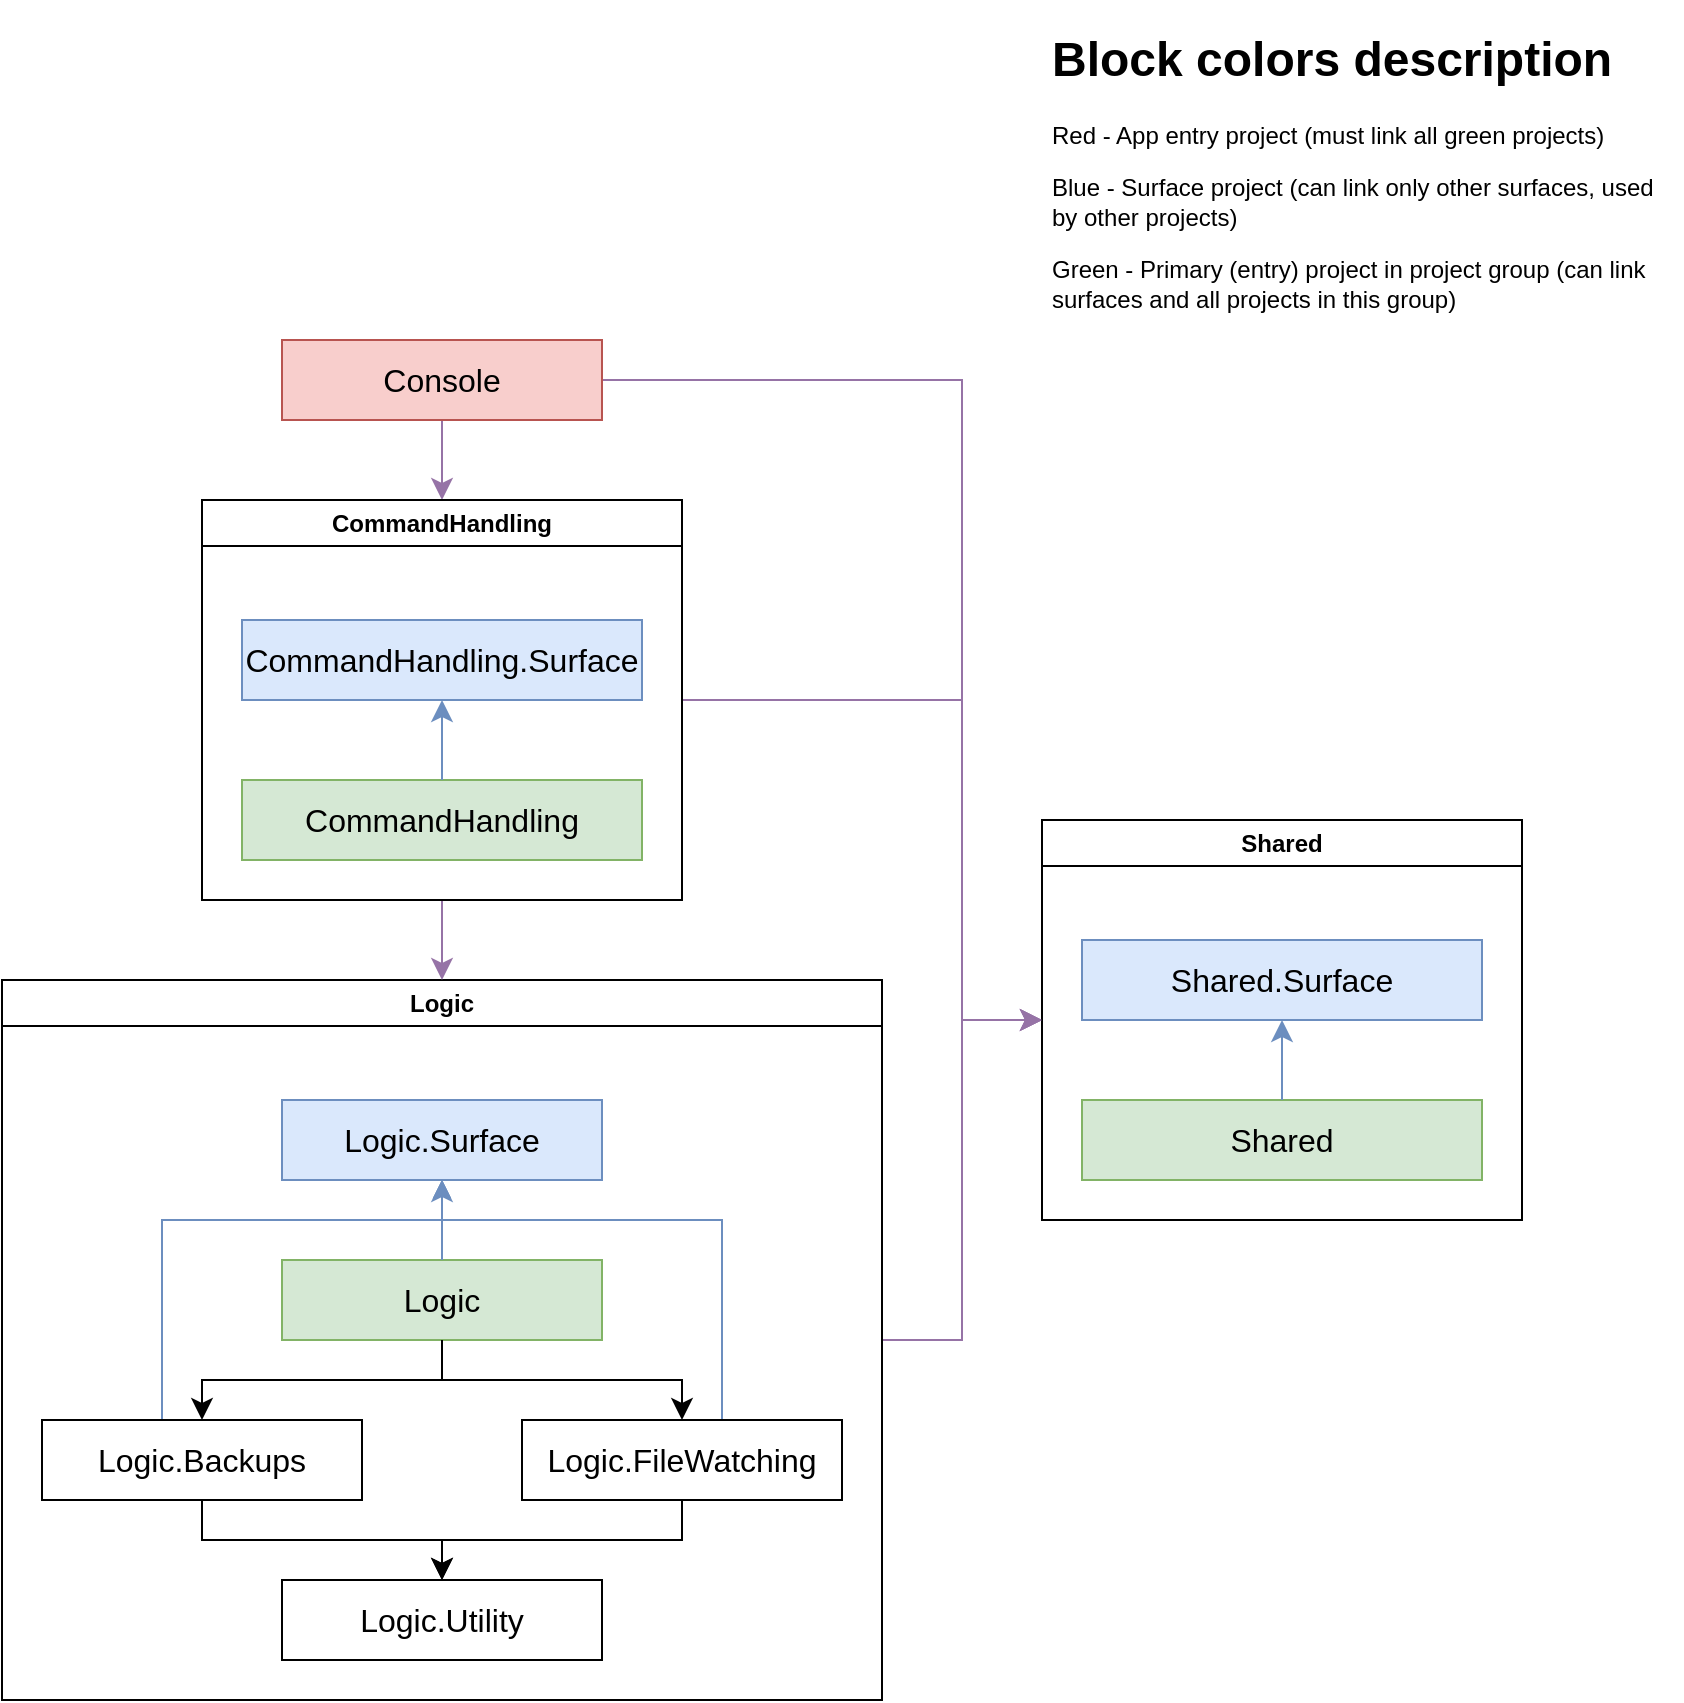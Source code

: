 <mxfile version="22.1.17" type="device">
  <diagram name="Page-1" id="39o9du39Edy6_A6eBiVB">
    <mxGraphModel dx="2234" dy="1233" grid="1" gridSize="10" guides="1" tooltips="1" connect="1" arrows="1" fold="1" page="0" pageScale="1" pageWidth="827" pageHeight="1169" math="0" shadow="0">
      <root>
        <mxCell id="0" />
        <mxCell id="1" parent="0" />
        <mxCell id="gzExiIxK1UzE77gVFLom-39" style="edgeStyle=orthogonalEdgeStyle;shape=connector;rounded=0;orthogonalLoop=1;jettySize=auto;html=1;entryX=0.5;entryY=0;entryDx=0;entryDy=0;labelBackgroundColor=default;strokeColor=#9673a6;align=center;verticalAlign=middle;fontFamily=Helvetica;fontSize=12;fontColor=default;endArrow=classic;startSize=8;endSize=8;fillColor=#e1d5e7;" parent="1" source="gzExiIxK1UzE77gVFLom-14" target="gzExiIxK1UzE77gVFLom-35" edge="1">
          <mxGeometry relative="1" as="geometry" />
        </mxCell>
        <mxCell id="gzExiIxK1UzE77gVFLom-40" style="edgeStyle=orthogonalEdgeStyle;shape=connector;rounded=0;orthogonalLoop=1;jettySize=auto;html=1;entryX=0;entryY=0.5;entryDx=0;entryDy=0;labelBackgroundColor=default;strokeColor=#9673a6;align=center;verticalAlign=middle;fontFamily=Helvetica;fontSize=12;fontColor=default;endArrow=classic;startSize=8;endSize=8;fillColor=#e1d5e7;" parent="1" source="gzExiIxK1UzE77gVFLom-14" target="gzExiIxK1UzE77gVFLom-34" edge="1">
          <mxGeometry relative="1" as="geometry">
            <Array as="points">
              <mxPoint x="40" y="20" />
              <mxPoint x="40" y="340" />
            </Array>
          </mxGeometry>
        </mxCell>
        <mxCell id="gzExiIxK1UzE77gVFLom-14" value="Console" style="rounded=0;whiteSpace=wrap;html=1;fontSize=16;fillColor=#f8cecc;strokeColor=#b85450;" parent="1" vertex="1">
          <mxGeometry x="-300" width="160" height="40" as="geometry" />
        </mxCell>
        <mxCell id="gzExiIxK1UzE77gVFLom-38" style="edgeStyle=orthogonalEdgeStyle;shape=connector;rounded=0;orthogonalLoop=1;jettySize=auto;html=1;entryX=0;entryY=0.5;entryDx=0;entryDy=0;labelBackgroundColor=default;strokeColor=#9673a6;align=center;verticalAlign=middle;fontFamily=Helvetica;fontSize=12;fontColor=default;endArrow=classic;startSize=8;endSize=8;fillColor=#e1d5e7;" parent="1" source="gzExiIxK1UzE77gVFLom-33" target="gzExiIxK1UzE77gVFLom-34" edge="1">
          <mxGeometry relative="1" as="geometry">
            <Array as="points">
              <mxPoint x="40" y="500" />
              <mxPoint x="40" y="340" />
            </Array>
          </mxGeometry>
        </mxCell>
        <mxCell id="gzExiIxK1UzE77gVFLom-33" value="Logic" style="swimlane;whiteSpace=wrap;html=1;fontFamily=Helvetica;fontSize=12;fontColor=default;" parent="1" vertex="1">
          <mxGeometry x="-440" y="320" width="440" height="360" as="geometry" />
        </mxCell>
        <mxCell id="gzExiIxK1UzE77gVFLom-1" value="Logic" style="rounded=0;whiteSpace=wrap;html=1;fontSize=16;fillColor=#d5e8d4;strokeColor=#82b366;" parent="gzExiIxK1UzE77gVFLom-33" vertex="1">
          <mxGeometry x="140" y="140" width="160" height="40" as="geometry" />
        </mxCell>
        <mxCell id="imDohic1URCvB9wbhhYN-2" style="edgeStyle=orthogonalEdgeStyle;rounded=0;orthogonalLoop=1;jettySize=auto;html=1;exitX=0.5;exitY=0;exitDx=0;exitDy=0;entryX=0.5;entryY=1;entryDx=0;entryDy=0;fillColor=#dae8fc;strokeColor=#6c8ebf;" edge="1" parent="gzExiIxK1UzE77gVFLom-33" source="gzExiIxK1UzE77gVFLom-2" target="gzExiIxK1UzE77gVFLom-19">
          <mxGeometry relative="1" as="geometry">
            <Array as="points">
              <mxPoint x="80" y="220" />
              <mxPoint x="80" y="120" />
              <mxPoint x="220" y="120" />
            </Array>
          </mxGeometry>
        </mxCell>
        <mxCell id="gzExiIxK1UzE77gVFLom-2" value="Logic.Backups" style="rounded=0;whiteSpace=wrap;html=1;fontSize=16;" parent="gzExiIxK1UzE77gVFLom-33" vertex="1">
          <mxGeometry x="20" y="220" width="160" height="40" as="geometry" />
        </mxCell>
        <mxCell id="gzExiIxK1UzE77gVFLom-4" value="Logic.Utility" style="rounded=0;whiteSpace=wrap;html=1;fontSize=16;" parent="gzExiIxK1UzE77gVFLom-33" vertex="1">
          <mxGeometry x="140" y="300" width="160" height="40" as="geometry" />
        </mxCell>
        <mxCell id="imDohic1URCvB9wbhhYN-1" style="edgeStyle=orthogonalEdgeStyle;rounded=0;orthogonalLoop=1;jettySize=auto;html=1;exitX=0.5;exitY=0;exitDx=0;exitDy=0;entryX=0.5;entryY=1;entryDx=0;entryDy=0;fillColor=#dae8fc;strokeColor=#6c8ebf;" edge="1" parent="gzExiIxK1UzE77gVFLom-33" source="gzExiIxK1UzE77gVFLom-3" target="gzExiIxK1UzE77gVFLom-19">
          <mxGeometry relative="1" as="geometry">
            <Array as="points">
              <mxPoint x="360" y="220" />
              <mxPoint x="360" y="120" />
              <mxPoint x="220" y="120" />
            </Array>
          </mxGeometry>
        </mxCell>
        <mxCell id="gzExiIxK1UzE77gVFLom-3" value="Logic.FileWatching" style="rounded=0;whiteSpace=wrap;html=1;fontSize=16;" parent="gzExiIxK1UzE77gVFLom-33" vertex="1">
          <mxGeometry x="260" y="220" width="160" height="40" as="geometry" />
        </mxCell>
        <mxCell id="gzExiIxK1UzE77gVFLom-7" style="edgeStyle=orthogonalEdgeStyle;rounded=0;orthogonalLoop=1;jettySize=auto;html=1;entryX=0.5;entryY=0;entryDx=0;entryDy=0;fontSize=12;startSize=8;endSize=8;" parent="gzExiIxK1UzE77gVFLom-33" source="gzExiIxK1UzE77gVFLom-1" target="gzExiIxK1UzE77gVFLom-3" edge="1">
          <mxGeometry relative="1" as="geometry" />
        </mxCell>
        <mxCell id="gzExiIxK1UzE77gVFLom-9" style="edgeStyle=orthogonalEdgeStyle;rounded=0;orthogonalLoop=1;jettySize=auto;html=1;entryX=0.5;entryY=0;entryDx=0;entryDy=0;fontSize=12;startSize=8;endSize=8;" parent="gzExiIxK1UzE77gVFLom-33" source="gzExiIxK1UzE77gVFLom-1" target="gzExiIxK1UzE77gVFLom-2" edge="1">
          <mxGeometry relative="1" as="geometry" />
        </mxCell>
        <mxCell id="gzExiIxK1UzE77gVFLom-10" style="edgeStyle=orthogonalEdgeStyle;rounded=0;orthogonalLoop=1;jettySize=auto;html=1;entryX=0.5;entryY=0;entryDx=0;entryDy=0;fontSize=12;startSize=8;endSize=8;" parent="gzExiIxK1UzE77gVFLom-33" source="gzExiIxK1UzE77gVFLom-2" target="gzExiIxK1UzE77gVFLom-4" edge="1">
          <mxGeometry relative="1" as="geometry" />
        </mxCell>
        <mxCell id="gzExiIxK1UzE77gVFLom-11" style="edgeStyle=orthogonalEdgeStyle;rounded=0;orthogonalLoop=1;jettySize=auto;html=1;entryX=0.5;entryY=0;entryDx=0;entryDy=0;fontSize=12;startSize=8;endSize=8;" parent="gzExiIxK1UzE77gVFLom-33" source="gzExiIxK1UzE77gVFLom-3" target="gzExiIxK1UzE77gVFLom-4" edge="1">
          <mxGeometry relative="1" as="geometry" />
        </mxCell>
        <mxCell id="gzExiIxK1UzE77gVFLom-19" value="Logic.Surface" style="rounded=0;whiteSpace=wrap;html=1;fontSize=16;fillColor=#dae8fc;strokeColor=#6c8ebf;" parent="gzExiIxK1UzE77gVFLom-33" vertex="1">
          <mxGeometry x="140" y="60" width="160" height="40" as="geometry" />
        </mxCell>
        <mxCell id="gzExiIxK1UzE77gVFLom-29" style="edgeStyle=orthogonalEdgeStyle;rounded=0;orthogonalLoop=1;jettySize=auto;html=1;entryX=0.5;entryY=1;entryDx=0;entryDy=0;fontSize=12;startSize=8;endSize=8;fillColor=#dae8fc;strokeColor=#6c8ebf;" parent="gzExiIxK1UzE77gVFLom-33" source="gzExiIxK1UzE77gVFLom-1" target="gzExiIxK1UzE77gVFLom-19" edge="1">
          <mxGeometry relative="1" as="geometry" />
        </mxCell>
        <mxCell id="gzExiIxK1UzE77gVFLom-34" value="Shared" style="swimlane;whiteSpace=wrap;html=1;fontFamily=Helvetica;fontSize=12;fontColor=default;" parent="1" vertex="1">
          <mxGeometry x="80" y="240" width="240" height="200" as="geometry" />
        </mxCell>
        <mxCell id="gzExiIxK1UzE77gVFLom-16" value="Shared.Surface" style="rounded=0;whiteSpace=wrap;html=1;fontSize=16;fillColor=#dae8fc;strokeColor=#6c8ebf;" parent="gzExiIxK1UzE77gVFLom-34" vertex="1">
          <mxGeometry x="20" y="60" width="200" height="40" as="geometry" />
        </mxCell>
        <mxCell id="gzExiIxK1UzE77gVFLom-5" value="Shared" style="rounded=0;whiteSpace=wrap;html=1;fontSize=16;fillColor=#d5e8d4;strokeColor=#82b366;" parent="gzExiIxK1UzE77gVFLom-34" vertex="1">
          <mxGeometry x="20" y="140" width="200" height="40" as="geometry" />
        </mxCell>
        <mxCell id="gzExiIxK1UzE77gVFLom-30" style="edgeStyle=orthogonalEdgeStyle;rounded=0;orthogonalLoop=1;jettySize=auto;html=1;entryX=0.5;entryY=1;entryDx=0;entryDy=0;fontSize=12;startSize=8;endSize=8;fillColor=#dae8fc;strokeColor=#6c8ebf;" parent="gzExiIxK1UzE77gVFLom-34" source="gzExiIxK1UzE77gVFLom-5" target="gzExiIxK1UzE77gVFLom-16" edge="1">
          <mxGeometry relative="1" as="geometry" />
        </mxCell>
        <mxCell id="gzExiIxK1UzE77gVFLom-36" style="edgeStyle=orthogonalEdgeStyle;shape=connector;rounded=0;orthogonalLoop=1;jettySize=auto;html=1;entryX=0.5;entryY=0;entryDx=0;entryDy=0;labelBackgroundColor=default;strokeColor=#9673a6;align=center;verticalAlign=middle;fontFamily=Helvetica;fontSize=12;fontColor=default;endArrow=classic;startSize=8;endSize=8;fillColor=#e1d5e7;" parent="1" source="gzExiIxK1UzE77gVFLom-35" target="gzExiIxK1UzE77gVFLom-33" edge="1">
          <mxGeometry relative="1" as="geometry" />
        </mxCell>
        <mxCell id="gzExiIxK1UzE77gVFLom-37" style="edgeStyle=orthogonalEdgeStyle;shape=connector;rounded=0;orthogonalLoop=1;jettySize=auto;html=1;entryX=0;entryY=0.5;entryDx=0;entryDy=0;labelBackgroundColor=default;strokeColor=#9673a6;align=center;verticalAlign=middle;fontFamily=Helvetica;fontSize=12;fontColor=default;endArrow=classic;startSize=8;endSize=8;fillColor=#e1d5e7;" parent="1" source="gzExiIxK1UzE77gVFLom-35" target="gzExiIxK1UzE77gVFLom-34" edge="1">
          <mxGeometry relative="1" as="geometry">
            <Array as="points">
              <mxPoint x="40" y="180" />
              <mxPoint x="40" y="340" />
            </Array>
          </mxGeometry>
        </mxCell>
        <mxCell id="gzExiIxK1UzE77gVFLom-35" value="CommandHandling" style="swimlane;whiteSpace=wrap;html=1;fontFamily=Helvetica;fontSize=12;fontColor=default;" parent="1" vertex="1">
          <mxGeometry x="-340" y="80" width="240" height="200" as="geometry" />
        </mxCell>
        <mxCell id="gzExiIxK1UzE77gVFLom-26" value="CommandHandling.Surface" style="rounded=0;whiteSpace=wrap;html=1;fontSize=16;fillColor=#dae8fc;strokeColor=#6c8ebf;" parent="gzExiIxK1UzE77gVFLom-35" vertex="1">
          <mxGeometry x="20" y="60" width="200" height="40" as="geometry" />
        </mxCell>
        <mxCell id="gzExiIxK1UzE77gVFLom-12" value="CommandHandling" style="rounded=0;whiteSpace=wrap;html=1;fontSize=16;fillColor=#d5e8d4;strokeColor=#82b366;" parent="gzExiIxK1UzE77gVFLom-35" vertex="1">
          <mxGeometry x="20" y="140" width="200" height="40" as="geometry" />
        </mxCell>
        <mxCell id="gzExiIxK1UzE77gVFLom-32" style="edgeStyle=orthogonalEdgeStyle;shape=connector;rounded=0;orthogonalLoop=1;jettySize=auto;html=1;entryX=0.5;entryY=1;entryDx=0;entryDy=0;labelBackgroundColor=default;strokeColor=#6c8ebf;align=center;verticalAlign=middle;fontFamily=Helvetica;fontSize=12;fontColor=default;endArrow=classic;startSize=8;endSize=8;fillColor=#dae8fc;" parent="gzExiIxK1UzE77gVFLom-35" source="gzExiIxK1UzE77gVFLom-12" target="gzExiIxK1UzE77gVFLom-26" edge="1">
          <mxGeometry relative="1" as="geometry" />
        </mxCell>
        <mxCell id="imDohic1URCvB9wbhhYN-3" value="&lt;h1&gt;Block colors description&lt;/h1&gt;&lt;p&gt;Red - App entry project (must link all green projects)&lt;/p&gt;&lt;p&gt;Blue - Surface project (can link only other surfaces, used by other projects)&lt;/p&gt;&lt;p&gt;Green - Primary (entry) project in project group (can link surfaces and all projects in this group)&amp;nbsp;&lt;/p&gt;" style="text;html=1;strokeColor=none;fillColor=none;spacing=5;spacingTop=-20;whiteSpace=wrap;overflow=hidden;rounded=0;" vertex="1" parent="1">
          <mxGeometry x="80" y="-160" width="320" height="160" as="geometry" />
        </mxCell>
      </root>
    </mxGraphModel>
  </diagram>
</mxfile>
